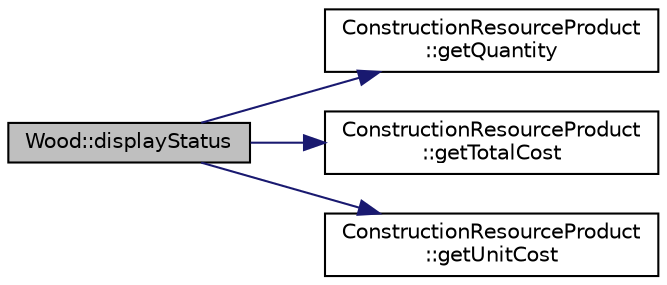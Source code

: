 digraph "Wood::displayStatus"
{
 // LATEX_PDF_SIZE
  edge [fontname="Helvetica",fontsize="10",labelfontname="Helvetica",labelfontsize="10"];
  node [fontname="Helvetica",fontsize="10",shape=record];
  rankdir="LR";
  Node1 [label="Wood::displayStatus",height=0.2,width=0.4,color="black", fillcolor="grey75", style="filled", fontcolor="black",tooltip="Displays the current status of the wood resource."];
  Node1 -> Node2 [color="midnightblue",fontsize="10",style="solid",fontname="Helvetica"];
  Node2 [label="ConstructionResourceProduct\l::getQuantity",height=0.2,width=0.4,color="black", fillcolor="white", style="filled",URL="$classConstructionResourceProduct.html#a67c8ad80f6488e89eb86aa857ad6f04a",tooltip="Returns the current quantity of the resource."];
  Node1 -> Node3 [color="midnightblue",fontsize="10",style="solid",fontname="Helvetica"];
  Node3 [label="ConstructionResourceProduct\l::getTotalCost",height=0.2,width=0.4,color="black", fillcolor="white", style="filled",URL="$classConstructionResourceProduct.html#afcfbdca4f7f49f3a34aef3da587482df",tooltip="Calculates and returns the total cost of the available resource."];
  Node1 -> Node4 [color="midnightblue",fontsize="10",style="solid",fontname="Helvetica"];
  Node4 [label="ConstructionResourceProduct\l::getUnitCost",height=0.2,width=0.4,color="black", fillcolor="white", style="filled",URL="$classConstructionResourceProduct.html#a700b644c02153b6f6f35b53162f2524f",tooltip="Retrieves the unit cost of the resource."];
}
